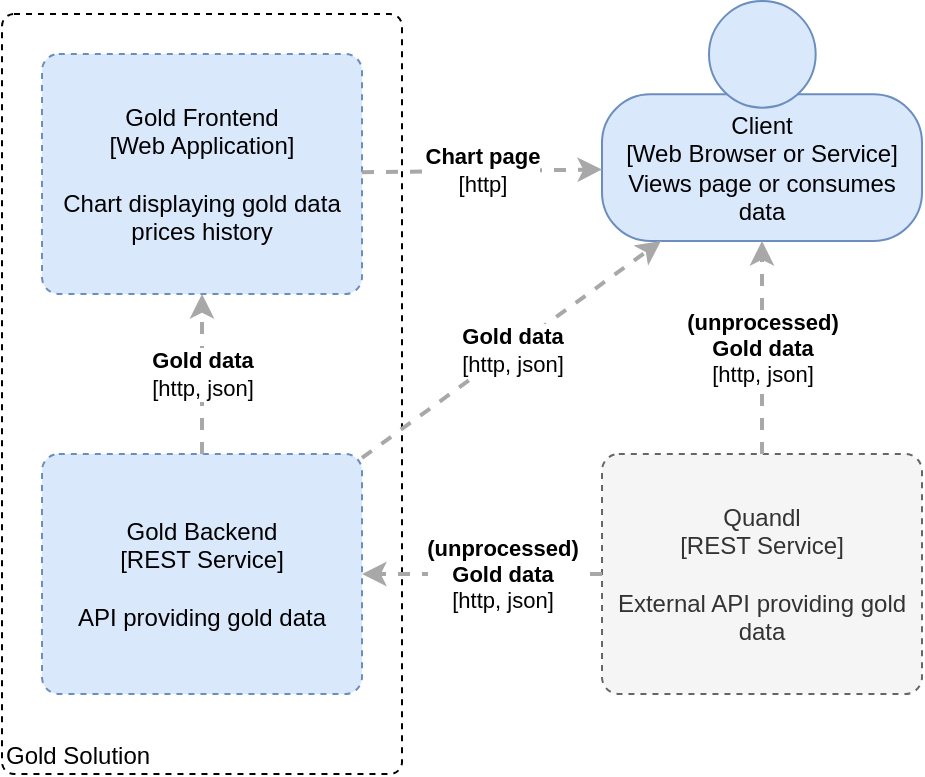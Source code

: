 <mxfile version="10.6.3" type="device"><diagram id="91WedIPHxrXdCp8aIlva" name="Page-1"><mxGraphModel dx="338" dy="391" grid="1" gridSize="10" guides="1" tooltips="1" connect="1" arrows="1" fold="1" page="1" pageScale="1" pageWidth="850" pageHeight="1100" math="0" shadow="0"><root><mxCell id="0"/><mxCell id="1" parent="0"/><mxCell id="tCipnHpwZ9G47amOBcYD-17" value="" style="group;rounded=0;labelBackgroundColor=none;fillColor=none;fontColor=#000000;align=center;html=1;dashed=1;" vertex="1" connectable="0" parent="1"><mxGeometry x="320" y="13.5" width="160" height="120" as="geometry"/><C4Person as="c4"/></mxCell><object label="Client&lt;div&gt;[Web Browser or Service]&lt;/div&gt;&lt;div&gt;Views page or consumes data &lt;br&gt;&lt;/div&gt;" placeholders="1" c4Name="Client" c4Type="body" c4Description="Web Browser" id="tCipnHpwZ9G47amOBcYD-18"><mxCell style="rounded=1;whiteSpace=wrap;html=1;labelBackgroundColor=none;fillColor=#dae8fc;fontColor=#000000;align=center;arcSize=33;strokeColor=#6c8ebf;" vertex="1" parent="tCipnHpwZ9G47amOBcYD-17"><mxGeometry y="46.667" width="160" height="73.333" as="geometry"/><C4Person as="c4"/></mxCell></object><mxCell id="tCipnHpwZ9G47amOBcYD-19" value="" style="ellipse;whiteSpace=wrap;html=1;aspect=fixed;rounded=0;labelBackgroundColor=none;fillColor=#dae8fc;fontSize=12;fontColor=#000000;align=center;strokeColor=#6c8ebf;" vertex="1" parent="tCipnHpwZ9G47amOBcYD-17"><mxGeometry x="53.5" width="53.333" height="53.333" as="geometry"/><C4Person as="c4"/></mxCell><object label="Quandl&lt;br&gt;&lt;div&gt;[REST Service]&lt;/div&gt;&lt;div&gt;&lt;br&gt;&lt;/div&gt;&lt;div&gt;External API providing gold data&lt;/div&gt;" placeholders="1" c4Name="name" c4Type="SoftwareSystem" c4Description="Beschreibung" id="tCipnHpwZ9G47amOBcYD-20"><mxCell style="rounded=1;whiteSpace=wrap;html=1;labelBackgroundColor=none;fillColor=#f5f5f5;fontColor=#333333;align=center;arcSize=7;strokeColor=#666666;dashed=1;" vertex="1" parent="1"><mxGeometry x="320" y="240" width="160" height="120" as="geometry"/><C4SoftwareSystem as="c4"/></mxCell></object><object label="&lt;div style=&quot;text-align: left&quot;&gt;Gold Solution&lt;br&gt;&lt;/div&gt;" placeholders="1" c4Name="name" c4Type="ExecutionEnvironment" c4Application="applicationAndVersion" id="tCipnHpwZ9G47amOBcYD-21"><mxCell style="rounded=1;whiteSpace=wrap;html=1;labelBackgroundColor=none;fillColor=#ffffff;fontColor=#000000;align=left;arcSize=3;strokeColor=#000000;verticalAlign=bottom;dashed=1;" vertex="1" parent="1"><mxGeometry x="20" y="20" width="200" height="380" as="geometry"/><C4ExecutionEnvironment as="c4"/></mxCell></object><object label="Gold Frontend&lt;br&gt;&lt;div&gt;[Web Application]&lt;/div&gt;&lt;div&gt;&lt;br&gt;&lt;/div&gt;&lt;div&gt;Chart displaying gold data prices history&lt;/div&gt;" placeholders="1" c4Name="Web Application" c4Type="SoftwareSystem" c4Description="Chart displaying gold data prices history" id="tCipnHpwZ9G47amOBcYD-22"><mxCell style="rounded=1;whiteSpace=wrap;html=1;labelBackgroundColor=none;fillColor=#dae8fc;fontColor=#000000;align=center;arcSize=7;strokeColor=#6c8ebf;dashed=1;" vertex="1" parent="1"><mxGeometry x="40" y="40" width="160" height="120" as="geometry"/><C4SoftwareSystem as="c4"/></mxCell></object><object label="Gold Backend&lt;br&gt;&lt;div&gt;[REST Service]&lt;/div&gt;&lt;div&gt;&lt;br&gt;&lt;/div&gt;&lt;div&gt;API providing gold data &lt;/div&gt;" placeholders="1" c4Name="Rest Service" c4Type="SoftwareSystem" c4Description="API providing gold prices data " id="tCipnHpwZ9G47amOBcYD-23"><mxCell style="rounded=1;whiteSpace=wrap;html=1;labelBackgroundColor=none;fillColor=#dae8fc;fontColor=#000000;align=center;arcSize=7;strokeColor=#6c8ebf;dashed=1;" vertex="1" parent="1"><mxGeometry x="40" y="240" width="160" height="120" as="geometry"/><C4SoftwareSystem as="c4"/></mxCell></object><object label="&lt;div style=&quot;text-align: left&quot;&gt;&lt;div style=&quot;text-align: center&quot;&gt;&lt;b&gt;Chart page&lt;/b&gt;&lt;br&gt;&lt;/div&gt;&lt;div style=&quot;text-align: center&quot;&gt;[http]&lt;/div&gt;&lt;/div&gt;" c4Type="Relationship" c4Description="Beschreibung" c4Technology="technology" id="tCipnHpwZ9G47amOBcYD-24"><mxCell style="edgeStyle=none;rounded=0;html=1;jettySize=auto;orthogonalLoop=1;strokeColor=#A8A8A8;strokeWidth=2;fontColor=#000000;jumpStyle=none;dashed=1;" edge="1" parent="1" source="tCipnHpwZ9G47amOBcYD-22" target="tCipnHpwZ9G47amOBcYD-18"><mxGeometry width="160" relative="1" as="geometry"><mxPoint x="180" y="100" as="sourcePoint"/><mxPoint x="340" y="100" as="targetPoint"/></mxGeometry><C4Relationship as="c4"/></mxCell></object><object label="&lt;div&gt;&lt;div&gt;&lt;b&gt;(unprocessed) &lt;br&gt;&lt;/b&gt;&lt;/div&gt;&lt;div&gt;&lt;b&gt;Gold data&lt;br&gt;&lt;/b&gt;&lt;/div&gt;&lt;div&gt;[http, json]&lt;/div&gt;&lt;/div&gt;" c4Type="Relationship" c4Description="Beschreibung" c4Technology="technology" id="tCipnHpwZ9G47amOBcYD-26"><mxCell style="edgeStyle=none;rounded=0;html=1;jettySize=auto;orthogonalLoop=1;strokeColor=#A8A8A8;strokeWidth=2;fontColor=#000000;jumpStyle=none;dashed=1;" edge="1" parent="1" source="tCipnHpwZ9G47amOBcYD-20" target="tCipnHpwZ9G47amOBcYD-23"><mxGeometry x="-0.167" width="160" relative="1" as="geometry"><mxPoint x="240" y="330" as="sourcePoint"/><mxPoint x="300" y="360" as="targetPoint"/><Array as="points"/><mxPoint as="offset"/></mxGeometry><C4Relationship as="c4"/></mxCell></object><object label="&lt;div&gt;&lt;div&gt;&lt;b&gt;(unprocessed) &lt;br&gt;&lt;/b&gt;&lt;/div&gt;&lt;div&gt;&lt;b&gt;Gold data&lt;br&gt;&lt;/b&gt;&lt;/div&gt;&lt;div&gt;[http, json]&lt;/div&gt;&lt;/div&gt;" c4Type="Relationship" c4Description="Beschreibung" c4Technology="technology" id="tCipnHpwZ9G47amOBcYD-27"><mxCell style="edgeStyle=none;rounded=0;html=1;jettySize=auto;orthogonalLoop=1;strokeColor=#A8A8A8;strokeWidth=2;fontColor=#000000;jumpStyle=none;dashed=1;" edge="1" parent="1" source="tCipnHpwZ9G47amOBcYD-20" target="tCipnHpwZ9G47amOBcYD-18"><mxGeometry width="160" relative="1" as="geometry"><mxPoint x="400" y="260" as="sourcePoint"/><mxPoint x="400" y="150" as="targetPoint"/></mxGeometry><C4Relationship as="c4"/></mxCell></object><object label="&lt;div style=&quot;text-align: left&quot;&gt;&lt;div style=&quot;text-align: center&quot;&gt;&lt;b&gt;Gold data&lt;/b&gt;&lt;/div&gt;&lt;div style=&quot;text-align: center&quot;&gt;[http, json]&lt;/div&gt;&lt;/div&gt;" c4Type="Relationship" c4Description="Beschreibung" c4Technology="technology" id="tCipnHpwZ9G47amOBcYD-28"><mxCell style="edgeStyle=none;rounded=0;html=1;jettySize=auto;orthogonalLoop=1;strokeColor=#A8A8A8;strokeWidth=2;fontColor=#000000;jumpStyle=none;dashed=1;" edge="1" parent="1" source="tCipnHpwZ9G47amOBcYD-23" target="tCipnHpwZ9G47amOBcYD-22"><mxGeometry width="160" relative="1" as="geometry"><mxPoint x="119.5" y="265" as="sourcePoint"/><mxPoint x="119.5" y="155" as="targetPoint"/></mxGeometry><C4Relationship as="c4"/></mxCell></object><object label="&lt;div&gt;&lt;div&gt;&lt;b&gt;Gold data&lt;/b&gt;&lt;/div&gt;&lt;div&gt;[http, json]&lt;/div&gt;&lt;/div&gt;" c4Type="Relationship" c4Description="Beschreibung" c4Technology="technology" id="tCipnHpwZ9G47amOBcYD-29"><mxCell style="edgeStyle=none;rounded=0;html=1;jettySize=auto;orthogonalLoop=1;strokeColor=#A8A8A8;strokeWidth=2;fontColor=#000000;jumpStyle=none;dashed=1;" edge="1" parent="1" source="tCipnHpwZ9G47amOBcYD-23" target="tCipnHpwZ9G47amOBcYD-18"><mxGeometry width="160" relative="1" as="geometry"><mxPoint x="280" y="260" as="sourcePoint"/><mxPoint x="280" y="150" as="targetPoint"/></mxGeometry><C4Relationship as="c4"/></mxCell></object></root></mxGraphModel></diagram></mxfile>